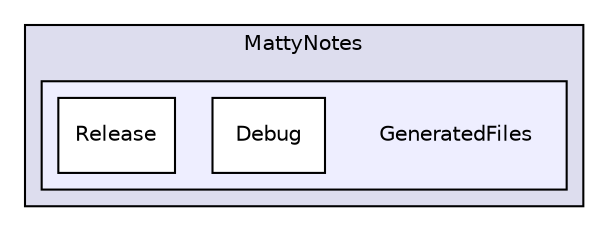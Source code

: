 digraph "C:/Users/Ogrigorieva/Visual Studio 2015/Projects/Personal/MattyNotes/GeneratedFiles" {
  compound=true
  node [ fontsize="10", fontname="Helvetica"];
  edge [ labelfontsize="10", labelfontname="Helvetica"];
  subgraph clusterdir_bb08a4fe280dcc5fb857418f4b77006f {
    graph [ bgcolor="#ddddee", pencolor="black", label="MattyNotes" fontname="Helvetica", fontsize="10", URL="dir_bb08a4fe280dcc5fb857418f4b77006f.html"]
  subgraph clusterdir_77ce10564dc86f72f037886423fd4767 {
    graph [ bgcolor="#eeeeff", pencolor="black", label="" URL="dir_77ce10564dc86f72f037886423fd4767.html"];
    dir_77ce10564dc86f72f037886423fd4767 [shape=plaintext label="GeneratedFiles"];
    dir_743b024040fcbec255f5fd7b89e43e5c [shape=box label="Debug" color="black" fillcolor="white" style="filled" URL="dir_743b024040fcbec255f5fd7b89e43e5c.html"];
    dir_4d37146db54055a45ca86b0b001fd358 [shape=box label="Release" color="black" fillcolor="white" style="filled" URL="dir_4d37146db54055a45ca86b0b001fd358.html"];
  }
  }
}
